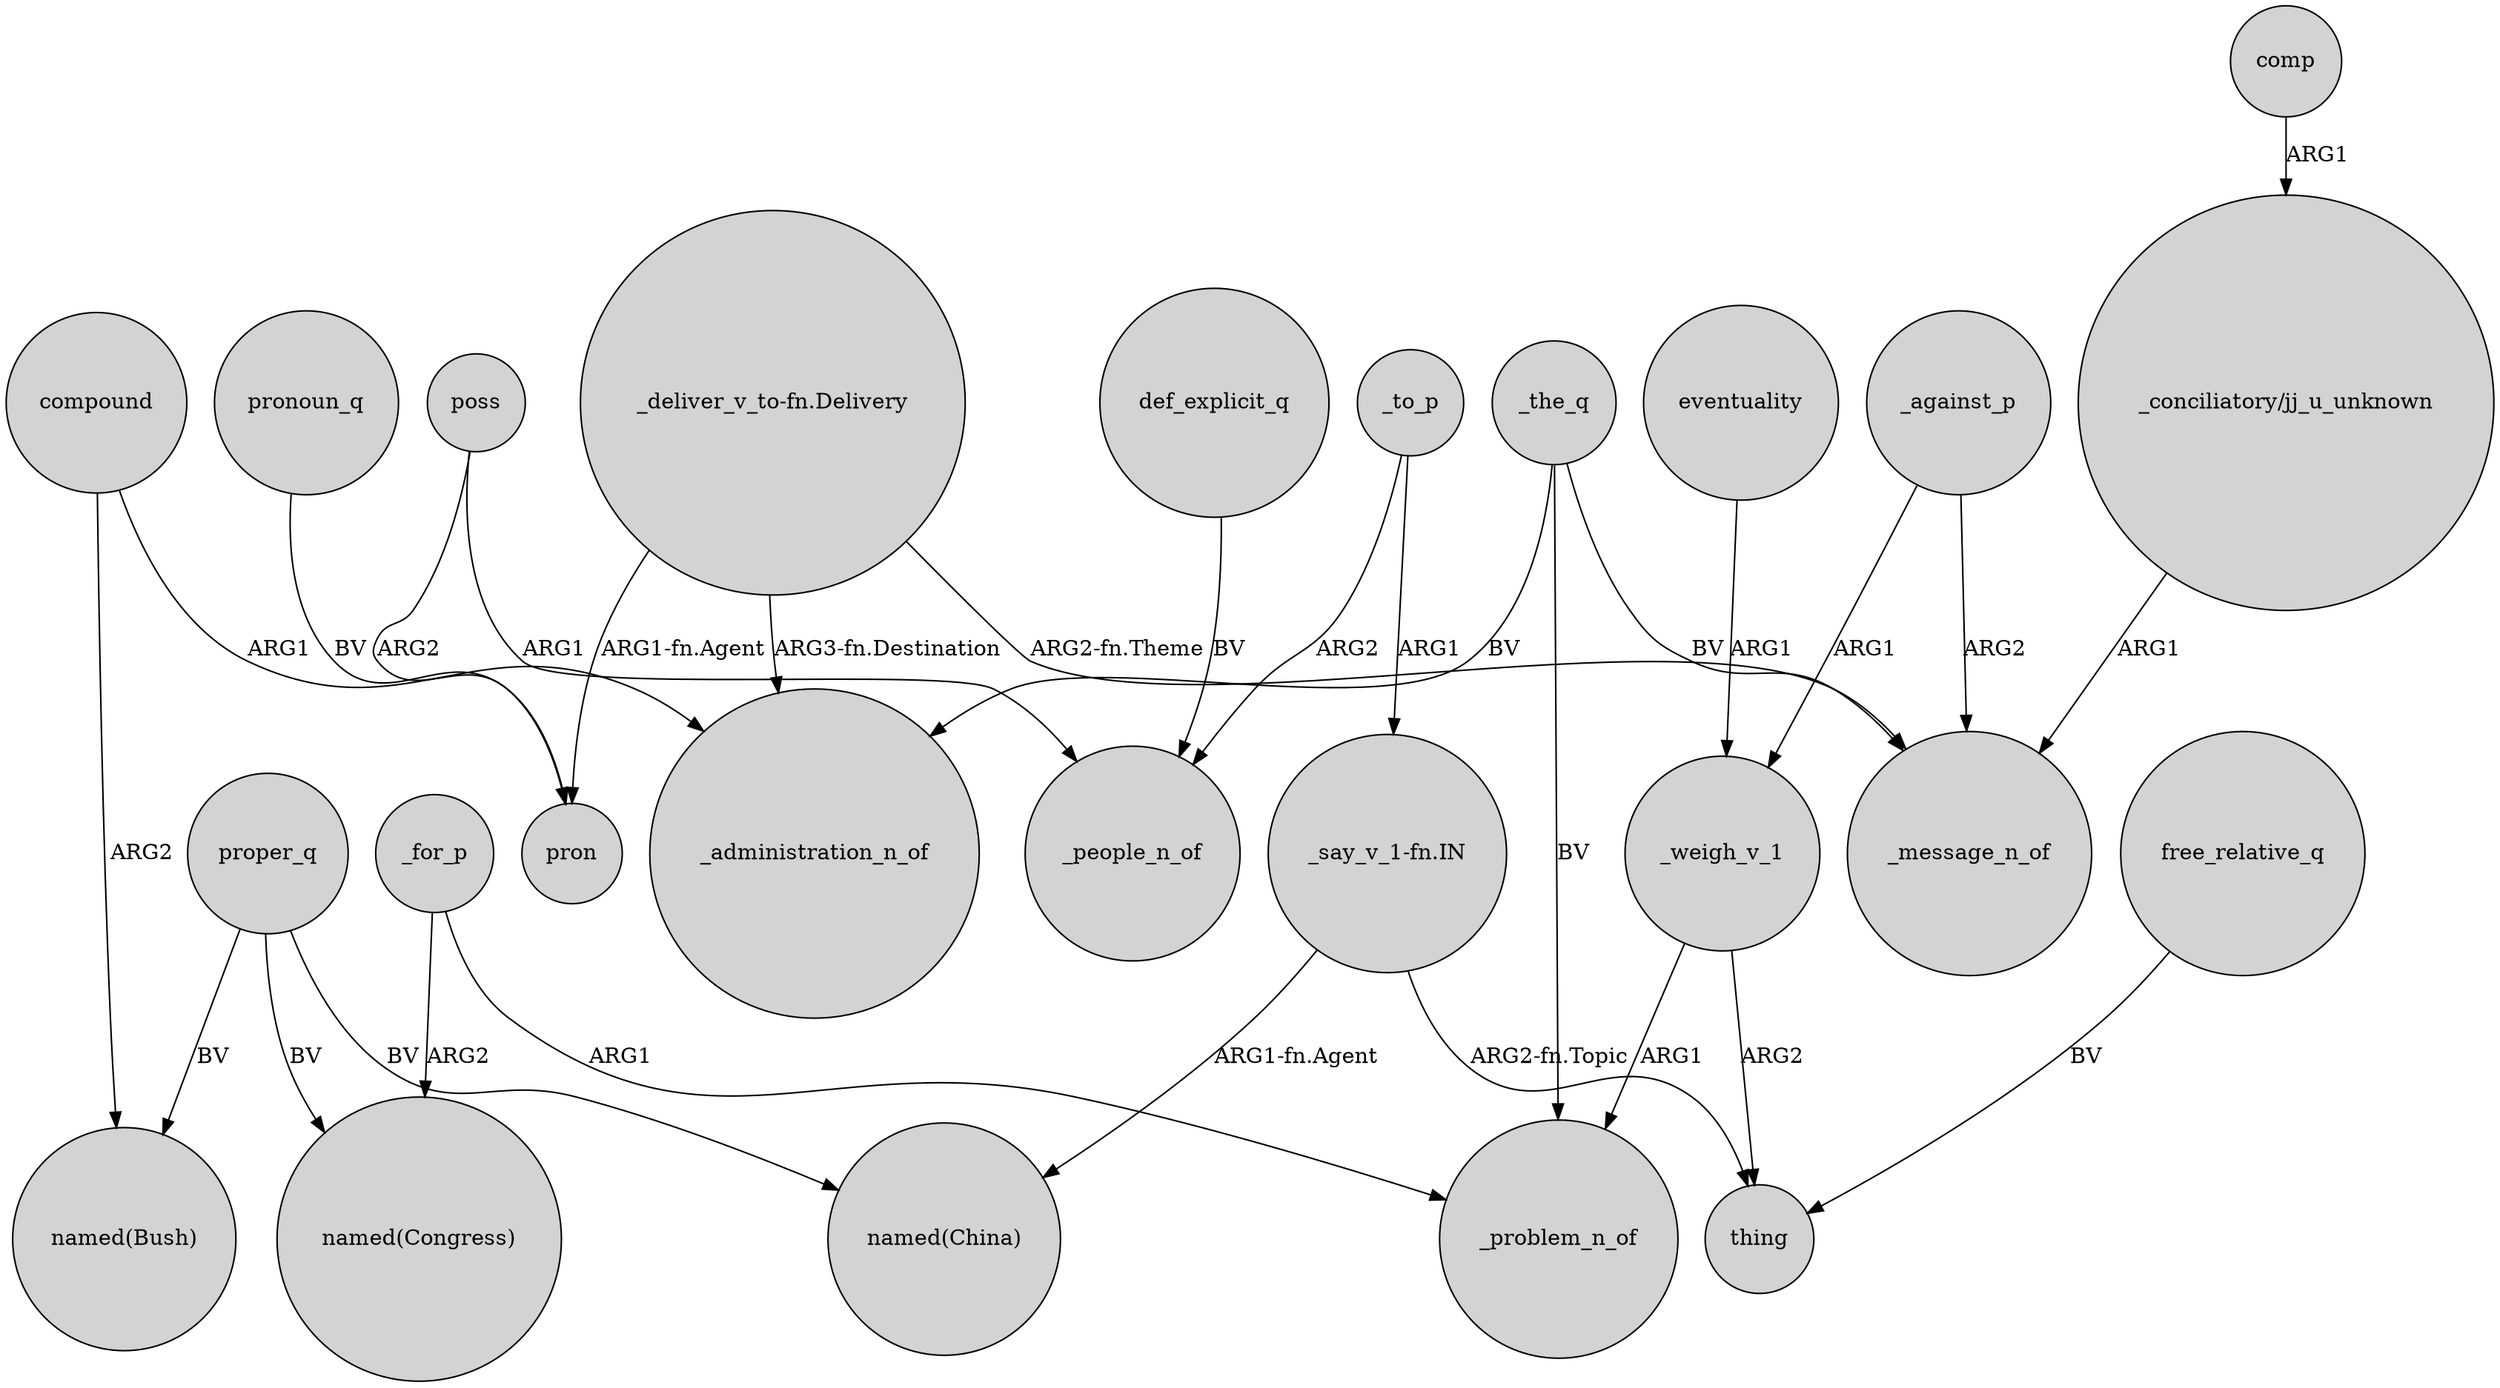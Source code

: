 digraph {
	node [shape=circle style=filled]
	_for_p -> "named(Congress)" [label=ARG2]
	"_say_v_1-fn.IN" -> thing [label="ARG2-fn.Topic"]
	poss -> pron [label=ARG2]
	compound -> "named(Bush)" [label=ARG2]
	"_deliver_v_to-fn.Delivery" -> _administration_n_of [label="ARG3-fn.Destination"]
	_the_q -> _problem_n_of [label=BV]
	compound -> _administration_n_of [label=ARG1]
	"_deliver_v_to-fn.Delivery" -> _message_n_of [label="ARG2-fn.Theme"]
	_the_q -> _message_n_of [label=BV]
	"_say_v_1-fn.IN" -> "named(China)" [label="ARG1-fn.Agent"]
	poss -> _people_n_of [label=ARG1]
	proper_q -> "named(Congress)" [label=BV]
	_weigh_v_1 -> thing [label=ARG2]
	pronoun_q -> pron [label=BV]
	"_deliver_v_to-fn.Delivery" -> pron [label="ARG1-fn.Agent"]
	_to_p -> "_say_v_1-fn.IN" [label=ARG1]
	comp -> "_conciliatory/jj_u_unknown" [label=ARG1]
	free_relative_q -> thing [label=BV]
	_to_p -> _people_n_of [label=ARG2]
	proper_q -> "named(Bush)" [label=BV]
	proper_q -> "named(China)" [label=BV]
	_for_p -> _problem_n_of [label=ARG1]
	eventuality -> _weigh_v_1 [label=ARG1]
	_against_p -> _message_n_of [label=ARG2]
	_against_p -> _weigh_v_1 [label=ARG1]
	_weigh_v_1 -> _problem_n_of [label=ARG1]
	_the_q -> _administration_n_of [label=BV]
	def_explicit_q -> _people_n_of [label=BV]
	"_conciliatory/jj_u_unknown" -> _message_n_of [label=ARG1]
}
